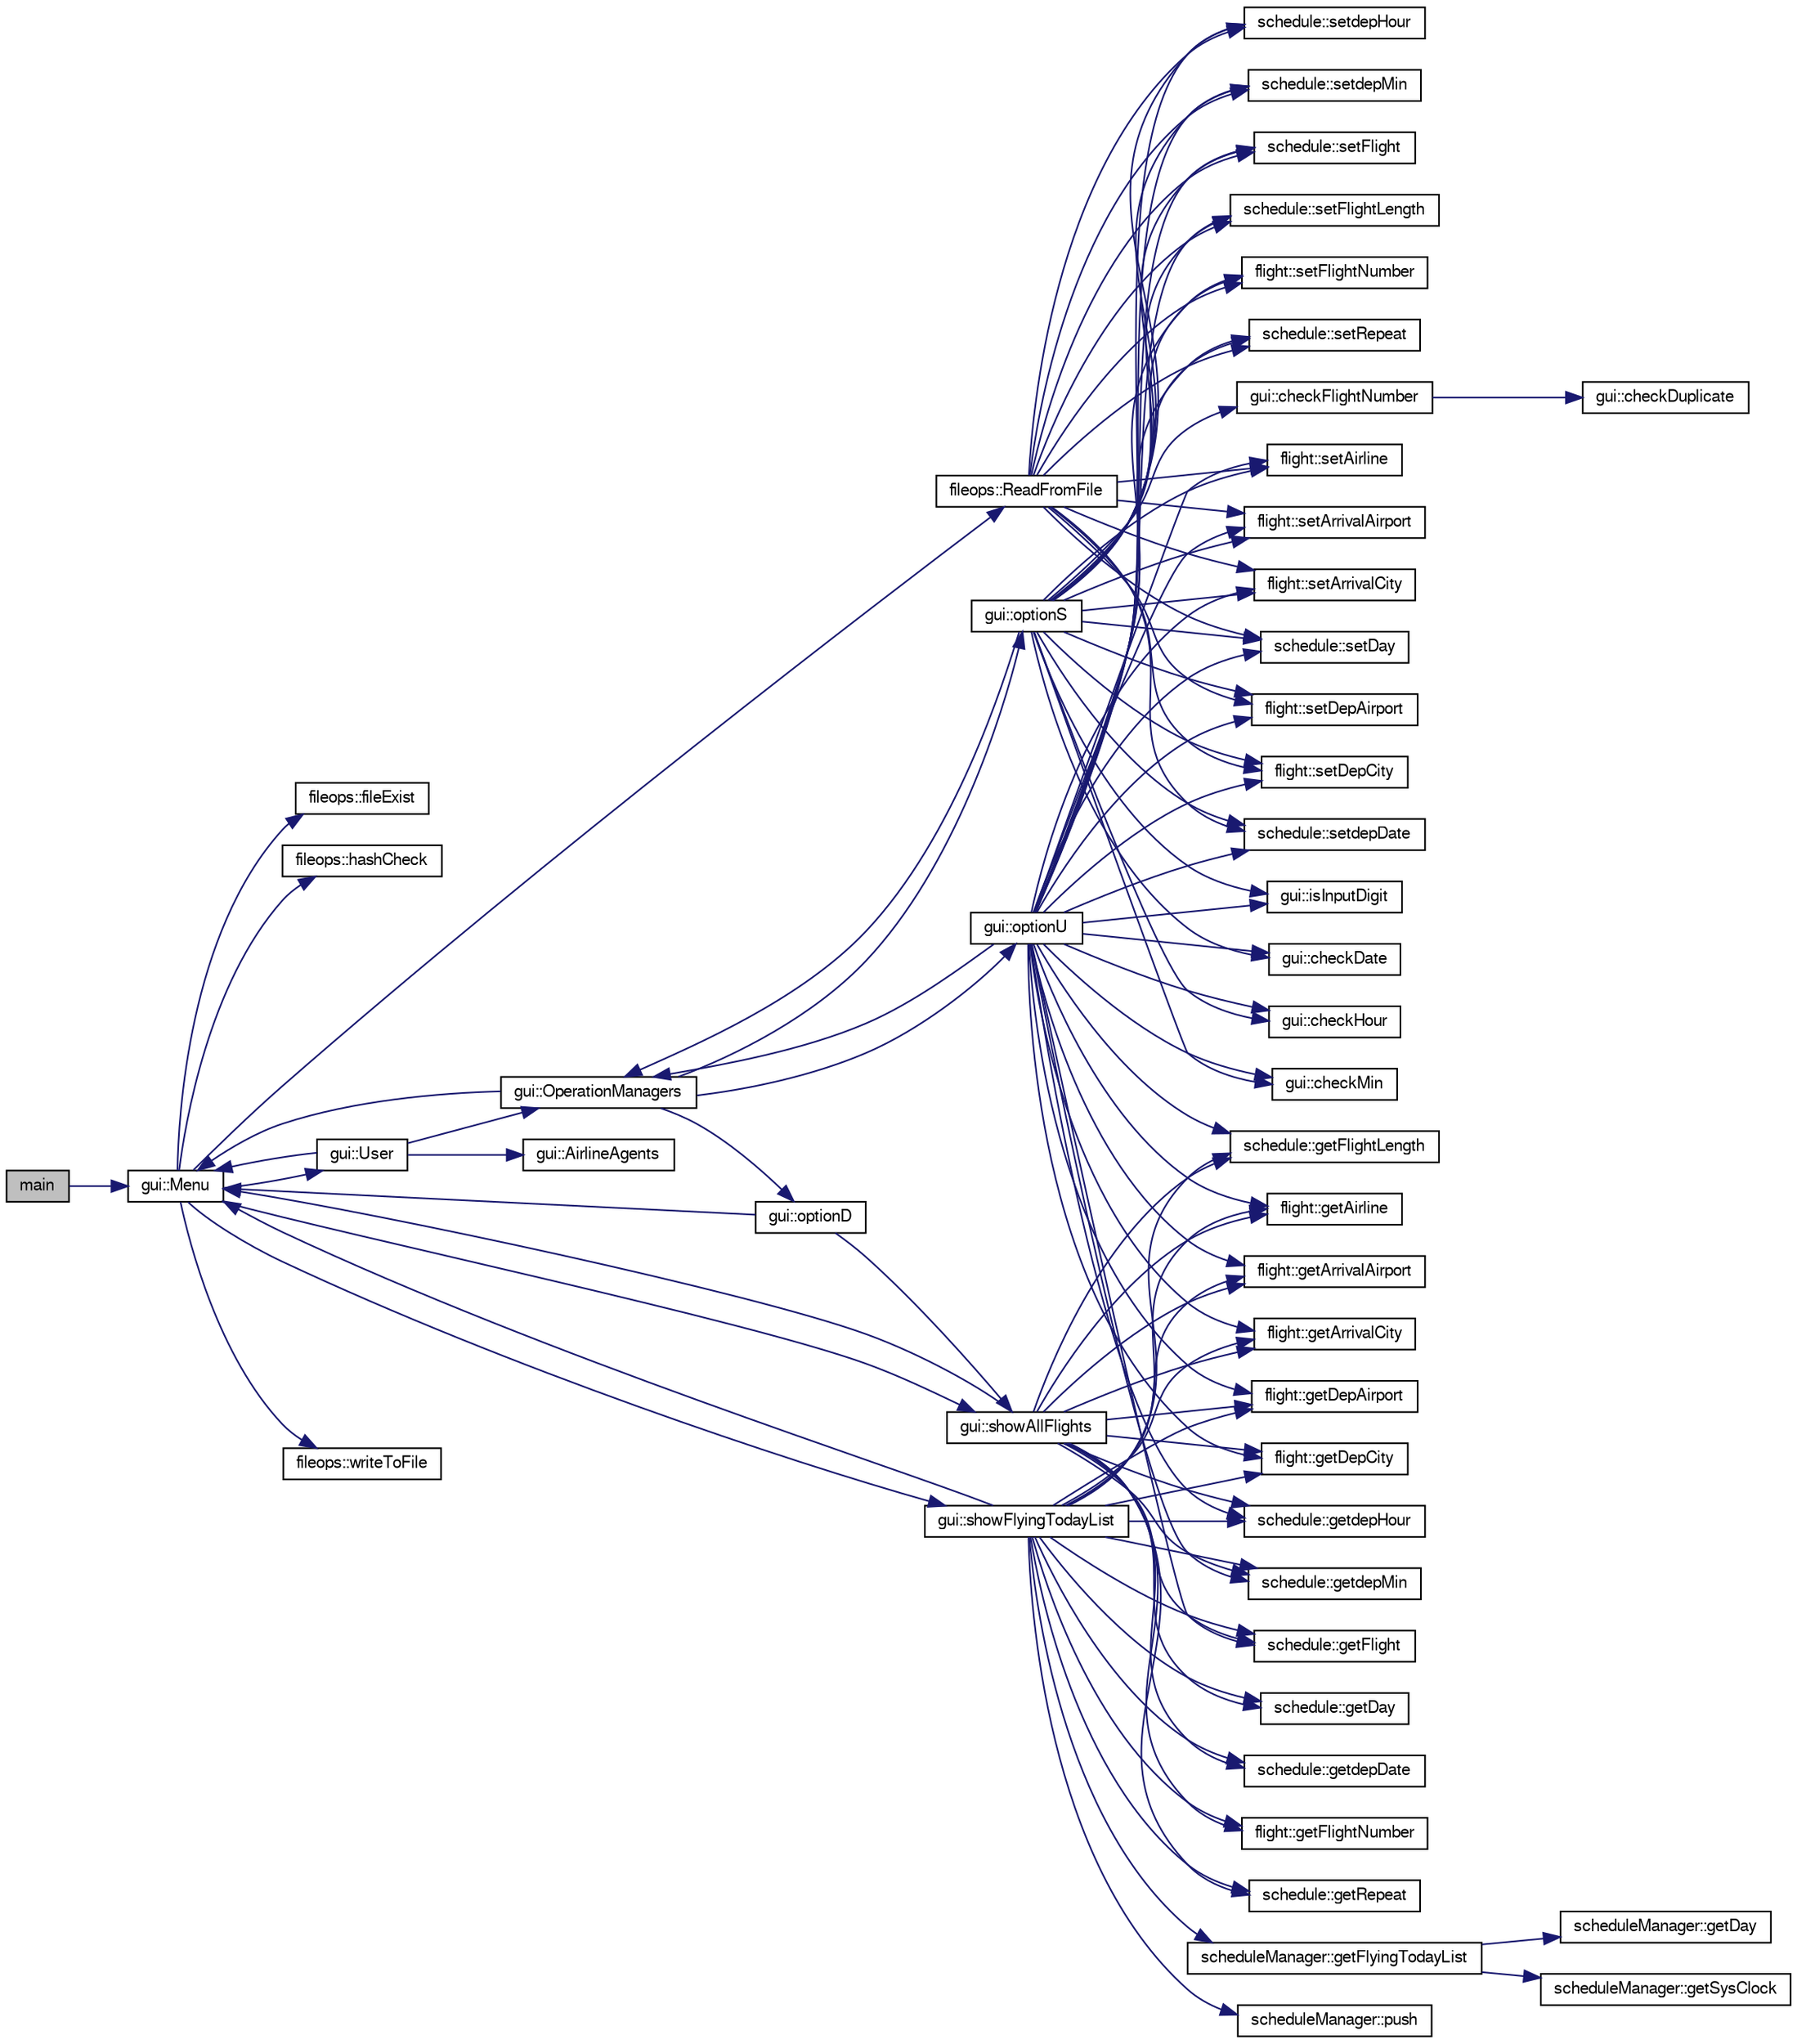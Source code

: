 digraph G
{
  edge [fontname="FreeSans",fontsize="10",labelfontname="FreeSans",labelfontsize="10"];
  node [fontname="FreeSans",fontsize="10",shape=record];
  rankdir=LR;
  Node1 [label="main",height=0.2,width=0.4,color="black", fillcolor="grey75", style="filled" fontcolor="black"];
  Node1 -> Node2 [color="midnightblue",fontsize="10",style="solid",fontname="FreeSans"];
  Node2 [label="gui::Menu",height=0.2,width=0.4,color="black", fillcolor="white", style="filled",URL="$classgui.html#a57cd3dc1eca1d8cb7aabb9fa75d79702"];
  Node2 -> Node3 [color="midnightblue",fontsize="10",style="solid",fontname="FreeSans"];
  Node3 [label="fileops::fileExist",height=0.2,width=0.4,color="black", fillcolor="white", style="filled",URL="$classfileops.html#ac05aff8afc2232d4407428a17177760d"];
  Node2 -> Node4 [color="midnightblue",fontsize="10",style="solid",fontname="FreeSans"];
  Node4 [label="fileops::hashCheck",height=0.2,width=0.4,color="black", fillcolor="white", style="filled",URL="$classfileops.html#a978fbcad1782aae513c2690bd43985c3",tooltip="constructor"];
  Node2 -> Node5 [color="midnightblue",fontsize="10",style="solid",fontname="FreeSans"];
  Node5 [label="fileops::ReadFromFile",height=0.2,width=0.4,color="black", fillcolor="white", style="filled",URL="$classfileops.html#ae29d933450817ab66cd743382ce65226"];
  Node5 -> Node6 [color="midnightblue",fontsize="10",style="solid",fontname="FreeSans"];
  Node6 [label="flight::setAirline",height=0.2,width=0.4,color="black", fillcolor="white", style="filled",URL="$classflight.html#a9b9d3cb6dafe910496a7203e53c003bc"];
  Node5 -> Node7 [color="midnightblue",fontsize="10",style="solid",fontname="FreeSans"];
  Node7 [label="flight::setArrivalAirport",height=0.2,width=0.4,color="black", fillcolor="white", style="filled",URL="$classflight.html#ab405d191d48815c5261fa308a3f9f52d"];
  Node5 -> Node8 [color="midnightblue",fontsize="10",style="solid",fontname="FreeSans"];
  Node8 [label="flight::setArrivalCity",height=0.2,width=0.4,color="black", fillcolor="white", style="filled",URL="$classflight.html#a2b85fd93fec21ae69e69672ade17792a"];
  Node5 -> Node9 [color="midnightblue",fontsize="10",style="solid",fontname="FreeSans"];
  Node9 [label="schedule::setDay",height=0.2,width=0.4,color="black", fillcolor="white", style="filled",URL="$classschedule.html#a22e87219c8294e9de8fbdaa54774b055"];
  Node5 -> Node10 [color="midnightblue",fontsize="10",style="solid",fontname="FreeSans"];
  Node10 [label="flight::setDepAirport",height=0.2,width=0.4,color="black", fillcolor="white", style="filled",URL="$classflight.html#a5a986561f3f4c327a8de2fe08531ba35"];
  Node5 -> Node11 [color="midnightblue",fontsize="10",style="solid",fontname="FreeSans"];
  Node11 [label="flight::setDepCity",height=0.2,width=0.4,color="black", fillcolor="white", style="filled",URL="$classflight.html#ae72ff1bc7737b1af276caea61f2064f2"];
  Node5 -> Node12 [color="midnightblue",fontsize="10",style="solid",fontname="FreeSans"];
  Node12 [label="schedule::setdepDate",height=0.2,width=0.4,color="black", fillcolor="white", style="filled",URL="$classschedule.html#ae6a17a326a61bb56a35d560ac8b19f30"];
  Node5 -> Node13 [color="midnightblue",fontsize="10",style="solid",fontname="FreeSans"];
  Node13 [label="schedule::setdepHour",height=0.2,width=0.4,color="black", fillcolor="white", style="filled",URL="$classschedule.html#a2ed0c928e820268243f50e87a9d3152b"];
  Node5 -> Node14 [color="midnightblue",fontsize="10",style="solid",fontname="FreeSans"];
  Node14 [label="schedule::setdepMin",height=0.2,width=0.4,color="black", fillcolor="white", style="filled",URL="$classschedule.html#a4388423852353550ad95e951a6d1a87e"];
  Node5 -> Node15 [color="midnightblue",fontsize="10",style="solid",fontname="FreeSans"];
  Node15 [label="schedule::setFlight",height=0.2,width=0.4,color="black", fillcolor="white", style="filled",URL="$classschedule.html#a87b22904a4a878fe9c9f543f03263455"];
  Node5 -> Node16 [color="midnightblue",fontsize="10",style="solid",fontname="FreeSans"];
  Node16 [label="schedule::setFlightLength",height=0.2,width=0.4,color="black", fillcolor="white", style="filled",URL="$classschedule.html#a4de86e70a6e4656d1ba33c33e5be6519"];
  Node5 -> Node17 [color="midnightblue",fontsize="10",style="solid",fontname="FreeSans"];
  Node17 [label="flight::setFlightNumber",height=0.2,width=0.4,color="black", fillcolor="white", style="filled",URL="$classflight.html#ad96b9c1b09264926e46b6da8fc09be16"];
  Node5 -> Node18 [color="midnightblue",fontsize="10",style="solid",fontname="FreeSans"];
  Node18 [label="schedule::setRepeat",height=0.2,width=0.4,color="black", fillcolor="white", style="filled",URL="$classschedule.html#ab3062e5b711d0598e8270d5dc2f691f5"];
  Node2 -> Node19 [color="midnightblue",fontsize="10",style="solid",fontname="FreeSans"];
  Node19 [label="gui::showAllFlights",height=0.2,width=0.4,color="black", fillcolor="white", style="filled",URL="$classgui.html#a5c6627bafacf8ced6dde1abc32e8dea8"];
  Node19 -> Node20 [color="midnightblue",fontsize="10",style="solid",fontname="FreeSans"];
  Node20 [label="flight::getAirline",height=0.2,width=0.4,color="black", fillcolor="white", style="filled",URL="$classflight.html#a9ddf1d9cbb17b5f4a86654780dc6f6db"];
  Node19 -> Node21 [color="midnightblue",fontsize="10",style="solid",fontname="FreeSans"];
  Node21 [label="flight::getArrivalAirport",height=0.2,width=0.4,color="black", fillcolor="white", style="filled",URL="$classflight.html#a297a137fdea7eef0b5f4914e76b17f2d"];
  Node19 -> Node22 [color="midnightblue",fontsize="10",style="solid",fontname="FreeSans"];
  Node22 [label="flight::getArrivalCity",height=0.2,width=0.4,color="black", fillcolor="white", style="filled",URL="$classflight.html#a38c3274dcd1b9415a7d38cca4608453f"];
  Node19 -> Node23 [color="midnightblue",fontsize="10",style="solid",fontname="FreeSans"];
  Node23 [label="schedule::getDay",height=0.2,width=0.4,color="black", fillcolor="white", style="filled",URL="$classschedule.html#a32249b03e48030f45f9f75660d6f1ad7"];
  Node19 -> Node24 [color="midnightblue",fontsize="10",style="solid",fontname="FreeSans"];
  Node24 [label="flight::getDepAirport",height=0.2,width=0.4,color="black", fillcolor="white", style="filled",URL="$classflight.html#a6c77d09e822b234d41e912541c23fbe0"];
  Node19 -> Node25 [color="midnightblue",fontsize="10",style="solid",fontname="FreeSans"];
  Node25 [label="flight::getDepCity",height=0.2,width=0.4,color="black", fillcolor="white", style="filled",URL="$classflight.html#a25b8b4c6cce5c8ae5e87fa2c5ffef5ac"];
  Node19 -> Node26 [color="midnightblue",fontsize="10",style="solid",fontname="FreeSans"];
  Node26 [label="schedule::getdepDate",height=0.2,width=0.4,color="black", fillcolor="white", style="filled",URL="$classschedule.html#a8fd090a01246197f1aaa4f9aac22671d"];
  Node19 -> Node27 [color="midnightblue",fontsize="10",style="solid",fontname="FreeSans"];
  Node27 [label="schedule::getdepHour",height=0.2,width=0.4,color="black", fillcolor="white", style="filled",URL="$classschedule.html#ac1e6bb6ba4cfd58fbf8d8eb7fe30e117"];
  Node19 -> Node28 [color="midnightblue",fontsize="10",style="solid",fontname="FreeSans"];
  Node28 [label="schedule::getdepMin",height=0.2,width=0.4,color="black", fillcolor="white", style="filled",URL="$classschedule.html#ac73eb663a5152f7ac2b84784b1d02c42"];
  Node19 -> Node29 [color="midnightblue",fontsize="10",style="solid",fontname="FreeSans"];
  Node29 [label="schedule::getFlight",height=0.2,width=0.4,color="black", fillcolor="white", style="filled",URL="$classschedule.html#a8c865ae254229485909b69d0b2a0be29"];
  Node19 -> Node30 [color="midnightblue",fontsize="10",style="solid",fontname="FreeSans"];
  Node30 [label="schedule::getFlightLength",height=0.2,width=0.4,color="black", fillcolor="white", style="filled",URL="$classschedule.html#aa5d8f40511d51bd0c8325efffa3d58ba"];
  Node19 -> Node31 [color="midnightblue",fontsize="10",style="solid",fontname="FreeSans"];
  Node31 [label="flight::getFlightNumber",height=0.2,width=0.4,color="black", fillcolor="white", style="filled",URL="$classflight.html#a2e703a5681d3d5b9bbd0756e773dd611"];
  Node19 -> Node32 [color="midnightblue",fontsize="10",style="solid",fontname="FreeSans"];
  Node32 [label="schedule::getRepeat",height=0.2,width=0.4,color="black", fillcolor="white", style="filled",URL="$classschedule.html#a6b8d60e7ad5ad6800834655e197d5b94"];
  Node19 -> Node2 [color="midnightblue",fontsize="10",style="solid",fontname="FreeSans"];
  Node2 -> Node33 [color="midnightblue",fontsize="10",style="solid",fontname="FreeSans"];
  Node33 [label="gui::showFlyingTodayList",height=0.2,width=0.4,color="black", fillcolor="white", style="filled",URL="$classgui.html#ad42a2964e4ab71b2f1df11bf0f193d4d"];
  Node33 -> Node20 [color="midnightblue",fontsize="10",style="solid",fontname="FreeSans"];
  Node33 -> Node21 [color="midnightblue",fontsize="10",style="solid",fontname="FreeSans"];
  Node33 -> Node22 [color="midnightblue",fontsize="10",style="solid",fontname="FreeSans"];
  Node33 -> Node23 [color="midnightblue",fontsize="10",style="solid",fontname="FreeSans"];
  Node33 -> Node24 [color="midnightblue",fontsize="10",style="solid",fontname="FreeSans"];
  Node33 -> Node25 [color="midnightblue",fontsize="10",style="solid",fontname="FreeSans"];
  Node33 -> Node26 [color="midnightblue",fontsize="10",style="solid",fontname="FreeSans"];
  Node33 -> Node27 [color="midnightblue",fontsize="10",style="solid",fontname="FreeSans"];
  Node33 -> Node28 [color="midnightblue",fontsize="10",style="solid",fontname="FreeSans"];
  Node33 -> Node29 [color="midnightblue",fontsize="10",style="solid",fontname="FreeSans"];
  Node33 -> Node30 [color="midnightblue",fontsize="10",style="solid",fontname="FreeSans"];
  Node33 -> Node31 [color="midnightblue",fontsize="10",style="solid",fontname="FreeSans"];
  Node33 -> Node34 [color="midnightblue",fontsize="10",style="solid",fontname="FreeSans"];
  Node34 [label="scheduleManager::getFlyingTodayList",height=0.2,width=0.4,color="black", fillcolor="white", style="filled",URL="$classschedule_manager.html#ac14bdd4f7cf9378f5f7731bdb4f4feed"];
  Node34 -> Node35 [color="midnightblue",fontsize="10",style="solid",fontname="FreeSans"];
  Node35 [label="scheduleManager::getDay",height=0.2,width=0.4,color="black", fillcolor="white", style="filled",URL="$classschedule_manager.html#a3966fa1465cc27bd75d74558a8d43e51"];
  Node34 -> Node36 [color="midnightblue",fontsize="10",style="solid",fontname="FreeSans"];
  Node36 [label="scheduleManager::getSysClock",height=0.2,width=0.4,color="black", fillcolor="white", style="filled",URL="$classschedule_manager.html#a3bb6686e4e82220feb2bf106315572ef"];
  Node33 -> Node32 [color="midnightblue",fontsize="10",style="solid",fontname="FreeSans"];
  Node33 -> Node2 [color="midnightblue",fontsize="10",style="solid",fontname="FreeSans"];
  Node33 -> Node37 [color="midnightblue",fontsize="10",style="solid",fontname="FreeSans"];
  Node37 [label="scheduleManager::push",height=0.2,width=0.4,color="black", fillcolor="white", style="filled",URL="$classschedule_manager.html#aabdd03416794dff46ee01c8e53799fe5"];
  Node2 -> Node38 [color="midnightblue",fontsize="10",style="solid",fontname="FreeSans"];
  Node38 [label="gui::User",height=0.2,width=0.4,color="black", fillcolor="white", style="filled",URL="$classgui.html#a3c2584790da727b2c2fabc178c449ea3"];
  Node38 -> Node39 [color="midnightblue",fontsize="10",style="solid",fontname="FreeSans"];
  Node39 [label="gui::AirlineAgents",height=0.2,width=0.4,color="black", fillcolor="white", style="filled",URL="$classgui.html#ae39757d1c6bdbfa938dbe3226a36febb"];
  Node38 -> Node2 [color="midnightblue",fontsize="10",style="solid",fontname="FreeSans"];
  Node38 -> Node40 [color="midnightblue",fontsize="10",style="solid",fontname="FreeSans"];
  Node40 [label="gui::OperationManagers",height=0.2,width=0.4,color="black", fillcolor="white", style="filled",URL="$classgui.html#afe37700bacd80503661c4f45b55019bd"];
  Node40 -> Node2 [color="midnightblue",fontsize="10",style="solid",fontname="FreeSans"];
  Node40 -> Node41 [color="midnightblue",fontsize="10",style="solid",fontname="FreeSans"];
  Node41 [label="gui::optionD",height=0.2,width=0.4,color="black", fillcolor="white", style="filled",URL="$classgui.html#a0534e0904bd2e2e3694e3da5396d1339"];
  Node41 -> Node2 [color="midnightblue",fontsize="10",style="solid",fontname="FreeSans"];
  Node41 -> Node19 [color="midnightblue",fontsize="10",style="solid",fontname="FreeSans"];
  Node40 -> Node42 [color="midnightblue",fontsize="10",style="solid",fontname="FreeSans"];
  Node42 [label="gui::optionS",height=0.2,width=0.4,color="black", fillcolor="white", style="filled",URL="$classgui.html#afa7a5fc9b6f835a69a0c8433711fad57"];
  Node42 -> Node43 [color="midnightblue",fontsize="10",style="solid",fontname="FreeSans"];
  Node43 [label="gui::checkDate",height=0.2,width=0.4,color="black", fillcolor="white", style="filled",URL="$classgui.html#a1fd54934da3b21ecc179ab7faf54eea2"];
  Node42 -> Node44 [color="midnightblue",fontsize="10",style="solid",fontname="FreeSans"];
  Node44 [label="gui::checkFlightNumber",height=0.2,width=0.4,color="black", fillcolor="white", style="filled",URL="$classgui.html#a68a8c8fdbcf6ca93ea3d1233443b185c"];
  Node44 -> Node45 [color="midnightblue",fontsize="10",style="solid",fontname="FreeSans"];
  Node45 [label="gui::checkDuplicate",height=0.2,width=0.4,color="black", fillcolor="white", style="filled",URL="$classgui.html#a56286e7605a615ea09443ea66f3eca58"];
  Node42 -> Node46 [color="midnightblue",fontsize="10",style="solid",fontname="FreeSans"];
  Node46 [label="gui::checkHour",height=0.2,width=0.4,color="black", fillcolor="white", style="filled",URL="$classgui.html#a0fb5a970bd3101f1fb83eba432aef754"];
  Node42 -> Node47 [color="midnightblue",fontsize="10",style="solid",fontname="FreeSans"];
  Node47 [label="gui::checkMin",height=0.2,width=0.4,color="black", fillcolor="white", style="filled",URL="$classgui.html#ae702b9f87e2f9074cd30eeccb6150887"];
  Node42 -> Node48 [color="midnightblue",fontsize="10",style="solid",fontname="FreeSans"];
  Node48 [label="gui::isInputDigit",height=0.2,width=0.4,color="black", fillcolor="white", style="filled",URL="$classgui.html#a57cb6f9802b7fa6a73fb43e71c4e84af"];
  Node42 -> Node40 [color="midnightblue",fontsize="10",style="solid",fontname="FreeSans"];
  Node42 -> Node6 [color="midnightblue",fontsize="10",style="solid",fontname="FreeSans"];
  Node42 -> Node7 [color="midnightblue",fontsize="10",style="solid",fontname="FreeSans"];
  Node42 -> Node8 [color="midnightblue",fontsize="10",style="solid",fontname="FreeSans"];
  Node42 -> Node9 [color="midnightblue",fontsize="10",style="solid",fontname="FreeSans"];
  Node42 -> Node10 [color="midnightblue",fontsize="10",style="solid",fontname="FreeSans"];
  Node42 -> Node11 [color="midnightblue",fontsize="10",style="solid",fontname="FreeSans"];
  Node42 -> Node12 [color="midnightblue",fontsize="10",style="solid",fontname="FreeSans"];
  Node42 -> Node13 [color="midnightblue",fontsize="10",style="solid",fontname="FreeSans"];
  Node42 -> Node14 [color="midnightblue",fontsize="10",style="solid",fontname="FreeSans"];
  Node42 -> Node15 [color="midnightblue",fontsize="10",style="solid",fontname="FreeSans"];
  Node42 -> Node16 [color="midnightblue",fontsize="10",style="solid",fontname="FreeSans"];
  Node42 -> Node17 [color="midnightblue",fontsize="10",style="solid",fontname="FreeSans"];
  Node42 -> Node18 [color="midnightblue",fontsize="10",style="solid",fontname="FreeSans"];
  Node40 -> Node49 [color="midnightblue",fontsize="10",style="solid",fontname="FreeSans"];
  Node49 [label="gui::optionU",height=0.2,width=0.4,color="black", fillcolor="white", style="filled",URL="$classgui.html#ad6587b34a7c6f8c087af1665f5dd7b71",tooltip="!needs to be error checked"];
  Node49 -> Node43 [color="midnightblue",fontsize="10",style="solid",fontname="FreeSans"];
  Node49 -> Node46 [color="midnightblue",fontsize="10",style="solid",fontname="FreeSans"];
  Node49 -> Node47 [color="midnightblue",fontsize="10",style="solid",fontname="FreeSans"];
  Node49 -> Node20 [color="midnightblue",fontsize="10",style="solid",fontname="FreeSans"];
  Node49 -> Node21 [color="midnightblue",fontsize="10",style="solid",fontname="FreeSans"];
  Node49 -> Node22 [color="midnightblue",fontsize="10",style="solid",fontname="FreeSans"];
  Node49 -> Node24 [color="midnightblue",fontsize="10",style="solid",fontname="FreeSans"];
  Node49 -> Node25 [color="midnightblue",fontsize="10",style="solid",fontname="FreeSans"];
  Node49 -> Node27 [color="midnightblue",fontsize="10",style="solid",fontname="FreeSans"];
  Node49 -> Node28 [color="midnightblue",fontsize="10",style="solid",fontname="FreeSans"];
  Node49 -> Node29 [color="midnightblue",fontsize="10",style="solid",fontname="FreeSans"];
  Node49 -> Node30 [color="midnightblue",fontsize="10",style="solid",fontname="FreeSans"];
  Node49 -> Node48 [color="midnightblue",fontsize="10",style="solid",fontname="FreeSans"];
  Node49 -> Node40 [color="midnightblue",fontsize="10",style="solid",fontname="FreeSans"];
  Node49 -> Node6 [color="midnightblue",fontsize="10",style="solid",fontname="FreeSans"];
  Node49 -> Node7 [color="midnightblue",fontsize="10",style="solid",fontname="FreeSans"];
  Node49 -> Node8 [color="midnightblue",fontsize="10",style="solid",fontname="FreeSans"];
  Node49 -> Node9 [color="midnightblue",fontsize="10",style="solid",fontname="FreeSans"];
  Node49 -> Node10 [color="midnightblue",fontsize="10",style="solid",fontname="FreeSans"];
  Node49 -> Node11 [color="midnightblue",fontsize="10",style="solid",fontname="FreeSans"];
  Node49 -> Node12 [color="midnightblue",fontsize="10",style="solid",fontname="FreeSans"];
  Node49 -> Node13 [color="midnightblue",fontsize="10",style="solid",fontname="FreeSans"];
  Node49 -> Node14 [color="midnightblue",fontsize="10",style="solid",fontname="FreeSans"];
  Node49 -> Node15 [color="midnightblue",fontsize="10",style="solid",fontname="FreeSans"];
  Node49 -> Node16 [color="midnightblue",fontsize="10",style="solid",fontname="FreeSans"];
  Node49 -> Node17 [color="midnightblue",fontsize="10",style="solid",fontname="FreeSans"];
  Node49 -> Node18 [color="midnightblue",fontsize="10",style="solid",fontname="FreeSans"];
  Node2 -> Node50 [color="midnightblue",fontsize="10",style="solid",fontname="FreeSans"];
  Node50 [label="fileops::writeToFile",height=0.2,width=0.4,color="black", fillcolor="white", style="filled",URL="$classfileops.html#a19786cd653a381ba6b185cfbab4efb0a"];
}
